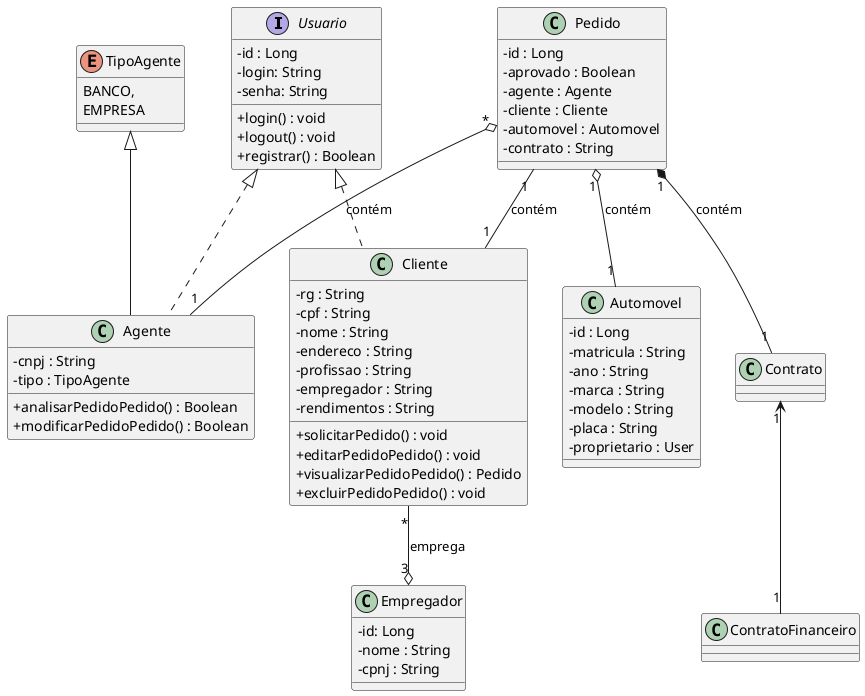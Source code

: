 @startuml Diagrama
skinparam classAttributeIconSize 0

Usuario <|.. Agente
Usuario <|.. Cliente
Pedido "1" *-- "1" Contrato : contém
Contrato "1" <-- "1" ContratoFinanceiro 
Pedido "1" -- "1" Cliente : contém
Pedido "1" o-- "1" Automovel : contém
Pedido "*" o-- "1" Agente : contém
Cliente "*" --o "3" Empregador : emprega
TipoAgente <|-- Agente

interface Usuario {
    -id : Long
    -login: String
    -senha: String
    +login() : void
    +logout() : void
    +registrar() : Boolean
}

class Cliente {
    -rg : String
    -cpf : String
    -nome : String
    -endereco : String
    -profissao : String
    -empregador : String
    -rendimentos : String
    +solicitarPedido() : void
    +editarPedidoPedido() : void
    +visualizarPedidoPedido() : Pedido
    +excluirPedidoPedido() : void
}

class Agente {
    -cnpj : String
    -tipo : TipoAgente
    +analisarPedidoPedido() : Boolean
    +modificarPedidoPedido() : Boolean
}

enum TipoAgente{
    BANCO,
    EMPRESA
}

class Empregador {
    -id: Long
    -nome : String
    -cpnj : String
}

class Pedido {
    -id : Long
    -aprovado : Boolean
    -agente : Agente
    -cliente : Cliente
    -automovel : Automovel
    -contrato : String
}

class Automovel {
    -id : Long
    -matricula : String
    -ano : String
    -marca : String
    -modelo : String
    -placa : String
    -proprietario : User
}

@enduml